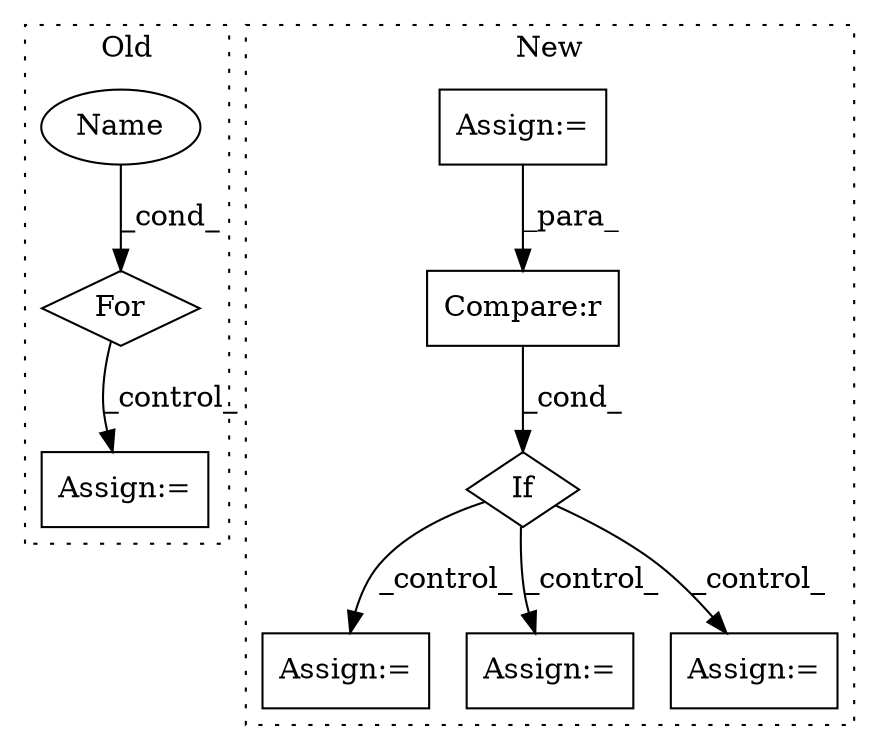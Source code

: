 digraph G {
subgraph cluster0 {
1 [label="For" a="107" s="2172,2208" l="4,14" shape="diamond"];
8 [label="Name" a="87" s="2176" l="3" shape="ellipse"];
9 [label="Assign:=" a="68" s="2237" l="5" shape="box"];
label = "Old";
style="dotted";
}
subgraph cluster1 {
2 [label="If" a="96" s="2373,2386" l="3,18" shape="diamond"];
3 [label="Compare:r" a="40" s="2376" l="10" shape="box"];
4 [label="Assign:=" a="68" s="2411" l="5" shape="box"];
5 [label="Assign:=" a="68" s="2495" l="5" shape="box"];
6 [label="Assign:=" a="68" s="2448" l="4" shape="box"];
7 [label="Assign:=" a="68" s="2313" l="3" shape="box"];
label = "New";
style="dotted";
}
1 -> 9 [label="_control_"];
2 -> 6 [label="_control_"];
2 -> 4 [label="_control_"];
2 -> 5 [label="_control_"];
3 -> 2 [label="_cond_"];
7 -> 3 [label="_para_"];
8 -> 1 [label="_cond_"];
}